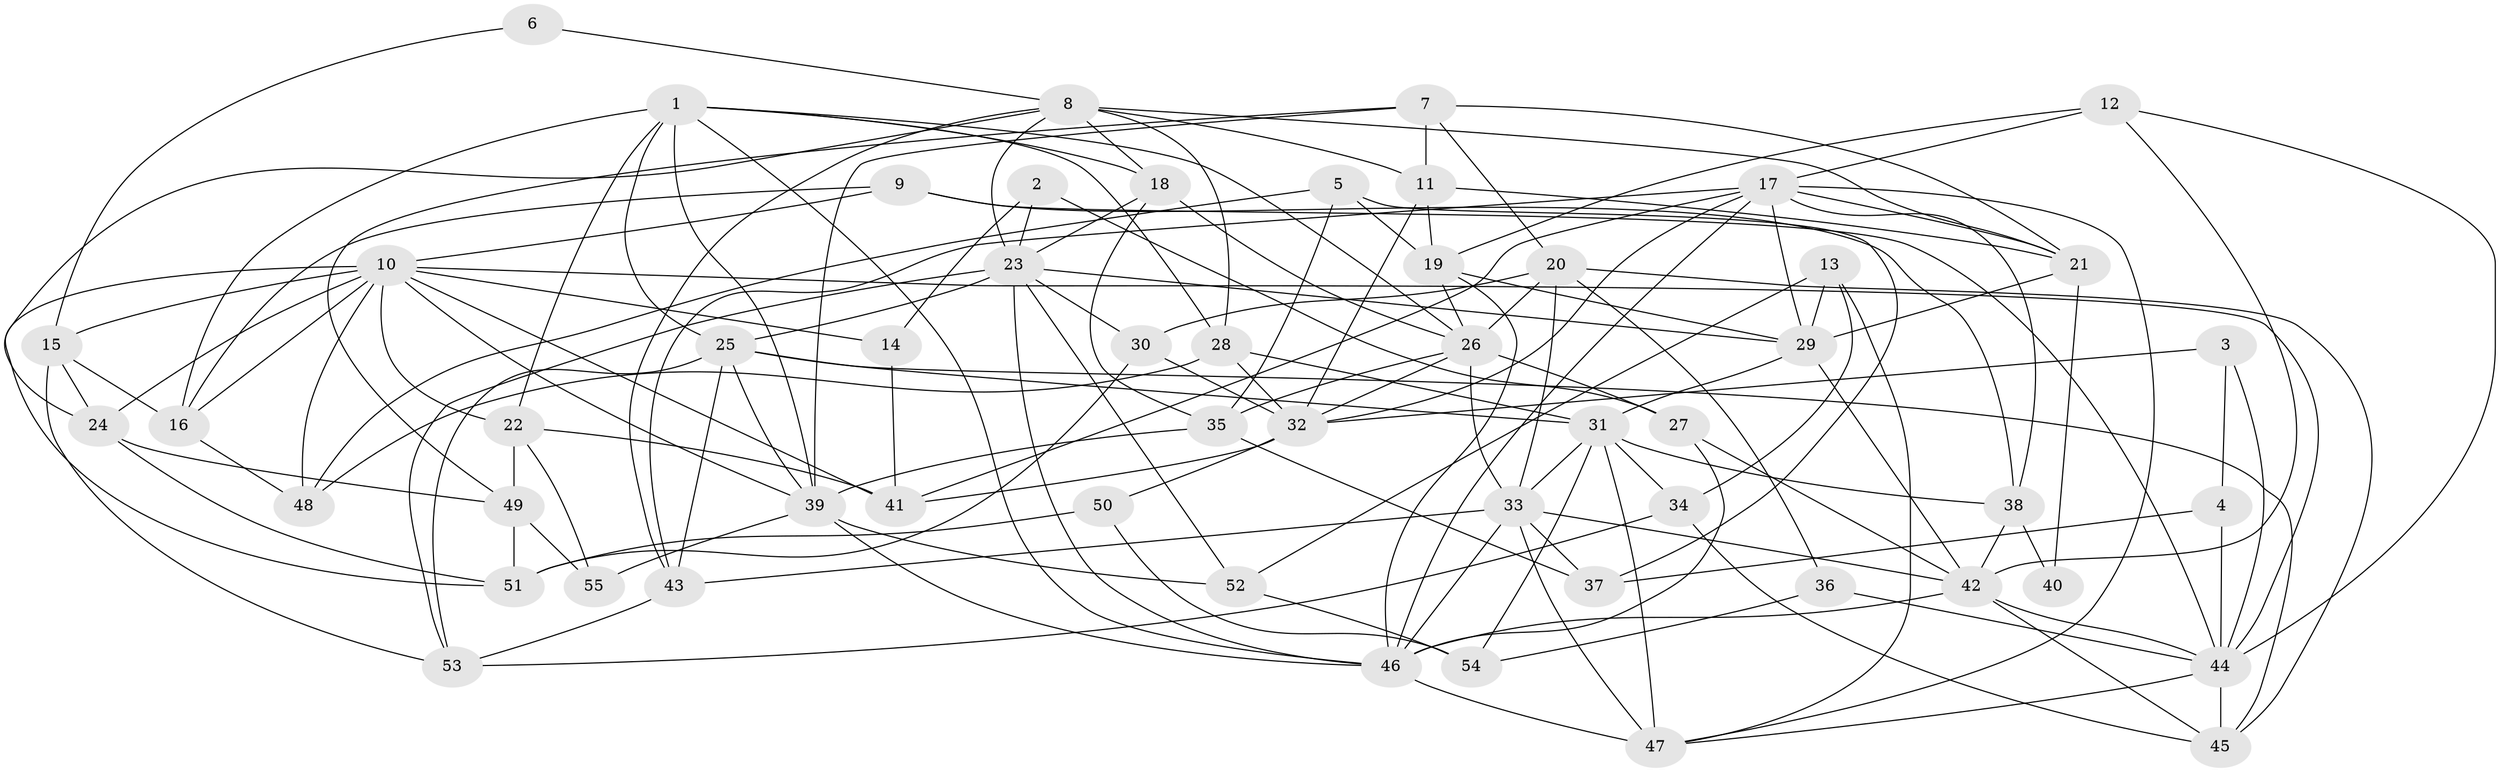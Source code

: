 // original degree distribution, {2: 0.13636363636363635, 3: 0.2818181818181818, 8: 0.01818181818181818, 5: 0.16363636363636364, 6: 0.09090909090909091, 7: 0.045454545454545456, 4: 0.2636363636363636}
// Generated by graph-tools (version 1.1) at 2025/02/03/09/25 03:02:03]
// undirected, 55 vertices, 149 edges
graph export_dot {
graph [start="1"]
  node [color=gray90,style=filled];
  1;
  2;
  3;
  4;
  5;
  6;
  7;
  8;
  9;
  10;
  11;
  12;
  13;
  14;
  15;
  16;
  17;
  18;
  19;
  20;
  21;
  22;
  23;
  24;
  25;
  26;
  27;
  28;
  29;
  30;
  31;
  32;
  33;
  34;
  35;
  36;
  37;
  38;
  39;
  40;
  41;
  42;
  43;
  44;
  45;
  46;
  47;
  48;
  49;
  50;
  51;
  52;
  53;
  54;
  55;
  1 -- 16 [weight=1.0];
  1 -- 18 [weight=1.0];
  1 -- 22 [weight=1.0];
  1 -- 25 [weight=1.0];
  1 -- 26 [weight=1.0];
  1 -- 28 [weight=1.0];
  1 -- 39 [weight=1.0];
  1 -- 46 [weight=1.0];
  2 -- 14 [weight=1.0];
  2 -- 23 [weight=1.0];
  2 -- 27 [weight=1.0];
  3 -- 4 [weight=1.0];
  3 -- 32 [weight=1.0];
  3 -- 44 [weight=1.0];
  4 -- 37 [weight=2.0];
  4 -- 44 [weight=1.0];
  5 -- 19 [weight=1.0];
  5 -- 35 [weight=1.0];
  5 -- 37 [weight=1.0];
  5 -- 48 [weight=1.0];
  6 -- 8 [weight=1.0];
  6 -- 15 [weight=1.0];
  7 -- 11 [weight=1.0];
  7 -- 20 [weight=1.0];
  7 -- 21 [weight=1.0];
  7 -- 39 [weight=1.0];
  7 -- 49 [weight=1.0];
  8 -- 11 [weight=1.0];
  8 -- 18 [weight=1.0];
  8 -- 21 [weight=1.0];
  8 -- 23 [weight=1.0];
  8 -- 24 [weight=1.0];
  8 -- 28 [weight=1.0];
  8 -- 43 [weight=1.0];
  9 -- 10 [weight=1.0];
  9 -- 16 [weight=1.0];
  9 -- 38 [weight=1.0];
  9 -- 44 [weight=1.0];
  10 -- 14 [weight=1.0];
  10 -- 15 [weight=1.0];
  10 -- 16 [weight=1.0];
  10 -- 22 [weight=1.0];
  10 -- 24 [weight=1.0];
  10 -- 39 [weight=1.0];
  10 -- 41 [weight=1.0];
  10 -- 44 [weight=1.0];
  10 -- 48 [weight=1.0];
  10 -- 51 [weight=1.0];
  11 -- 19 [weight=1.0];
  11 -- 21 [weight=1.0];
  11 -- 32 [weight=1.0];
  12 -- 17 [weight=1.0];
  12 -- 19 [weight=1.0];
  12 -- 42 [weight=1.0];
  12 -- 44 [weight=1.0];
  13 -- 29 [weight=2.0];
  13 -- 34 [weight=2.0];
  13 -- 47 [weight=1.0];
  13 -- 52 [weight=1.0];
  14 -- 41 [weight=1.0];
  15 -- 16 [weight=1.0];
  15 -- 24 [weight=1.0];
  15 -- 53 [weight=1.0];
  16 -- 48 [weight=1.0];
  17 -- 21 [weight=1.0];
  17 -- 29 [weight=1.0];
  17 -- 32 [weight=1.0];
  17 -- 38 [weight=1.0];
  17 -- 41 [weight=1.0];
  17 -- 43 [weight=1.0];
  17 -- 46 [weight=1.0];
  17 -- 47 [weight=1.0];
  18 -- 23 [weight=1.0];
  18 -- 26 [weight=1.0];
  18 -- 35 [weight=1.0];
  19 -- 26 [weight=1.0];
  19 -- 29 [weight=1.0];
  19 -- 46 [weight=1.0];
  20 -- 26 [weight=1.0];
  20 -- 30 [weight=1.0];
  20 -- 33 [weight=1.0];
  20 -- 36 [weight=1.0];
  20 -- 45 [weight=1.0];
  21 -- 29 [weight=1.0];
  21 -- 40 [weight=1.0];
  22 -- 41 [weight=1.0];
  22 -- 49 [weight=1.0];
  22 -- 55 [weight=1.0];
  23 -- 25 [weight=1.0];
  23 -- 29 [weight=1.0];
  23 -- 30 [weight=1.0];
  23 -- 46 [weight=1.0];
  23 -- 52 [weight=1.0];
  23 -- 53 [weight=1.0];
  24 -- 49 [weight=2.0];
  24 -- 51 [weight=1.0];
  25 -- 31 [weight=1.0];
  25 -- 39 [weight=1.0];
  25 -- 43 [weight=1.0];
  25 -- 45 [weight=1.0];
  25 -- 53 [weight=1.0];
  26 -- 27 [weight=3.0];
  26 -- 32 [weight=1.0];
  26 -- 33 [weight=1.0];
  26 -- 35 [weight=1.0];
  27 -- 42 [weight=1.0];
  27 -- 46 [weight=2.0];
  28 -- 31 [weight=1.0];
  28 -- 32 [weight=1.0];
  28 -- 48 [weight=1.0];
  29 -- 31 [weight=1.0];
  29 -- 42 [weight=1.0];
  30 -- 32 [weight=1.0];
  30 -- 51 [weight=1.0];
  31 -- 33 [weight=1.0];
  31 -- 34 [weight=1.0];
  31 -- 38 [weight=1.0];
  31 -- 47 [weight=1.0];
  31 -- 54 [weight=1.0];
  32 -- 41 [weight=1.0];
  32 -- 50 [weight=2.0];
  33 -- 37 [weight=2.0];
  33 -- 42 [weight=2.0];
  33 -- 43 [weight=1.0];
  33 -- 46 [weight=1.0];
  33 -- 47 [weight=1.0];
  34 -- 45 [weight=1.0];
  34 -- 53 [weight=1.0];
  35 -- 37 [weight=1.0];
  35 -- 39 [weight=1.0];
  36 -- 44 [weight=1.0];
  36 -- 54 [weight=1.0];
  38 -- 40 [weight=1.0];
  38 -- 42 [weight=1.0];
  39 -- 46 [weight=2.0];
  39 -- 52 [weight=1.0];
  39 -- 55 [weight=1.0];
  42 -- 44 [weight=1.0];
  42 -- 45 [weight=1.0];
  42 -- 46 [weight=1.0];
  43 -- 53 [weight=1.0];
  44 -- 45 [weight=1.0];
  44 -- 47 [weight=1.0];
  46 -- 47 [weight=2.0];
  49 -- 51 [weight=1.0];
  49 -- 55 [weight=1.0];
  50 -- 51 [weight=1.0];
  50 -- 54 [weight=1.0];
  52 -- 54 [weight=1.0];
}
